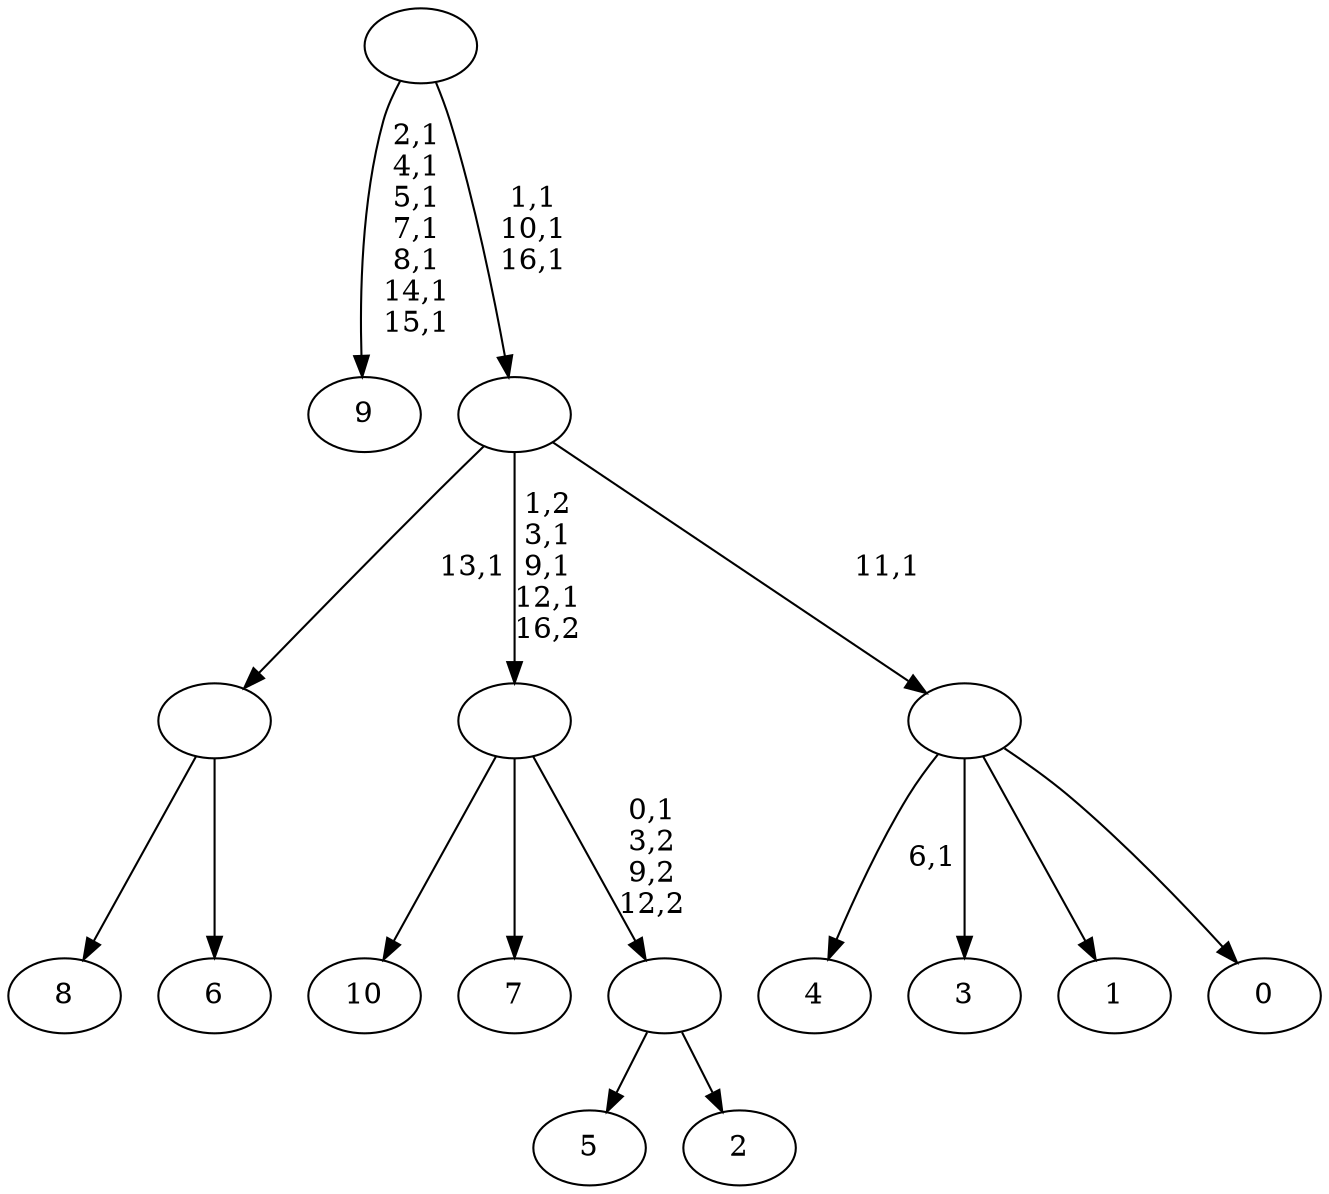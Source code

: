 digraph T {
	28 [label="10"]
	27 [label="9"]
	19 [label="8"]
	18 [label="7"]
	17 [label="6"]
	16 [label=""]
	15 [label="5"]
	14 [label="4"]
	12 [label="3"]
	11 [label="2"]
	10 [label=""]
	9 [label=""]
	6 [label="1"]
	5 [label="0"]
	4 [label=""]
	3 [label=""]
	0 [label=""]
	16 -> 19 [label=""]
	16 -> 17 [label=""]
	10 -> 15 [label=""]
	10 -> 11 [label=""]
	9 -> 28 [label=""]
	9 -> 18 [label=""]
	9 -> 10 [label="0,1\n3,2\n9,2\n12,2"]
	4 -> 14 [label="6,1"]
	4 -> 12 [label=""]
	4 -> 6 [label=""]
	4 -> 5 [label=""]
	3 -> 9 [label="1,2\n3,1\n9,1\n12,1\n16,2"]
	3 -> 16 [label="13,1"]
	3 -> 4 [label="11,1"]
	0 -> 3 [label="1,1\n10,1\n16,1"]
	0 -> 27 [label="2,1\n4,1\n5,1\n7,1\n8,1\n14,1\n15,1"]
}
